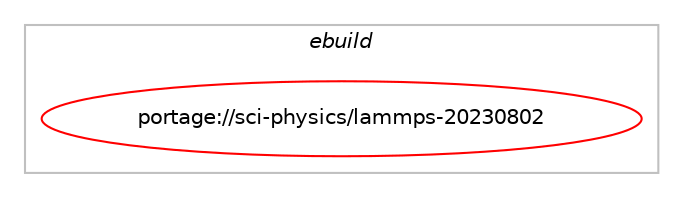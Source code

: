 digraph prolog {

# *************
# Graph options
# *************

newrank=true;
concentrate=true;
compound=true;
graph [rankdir=LR,fontname=Helvetica,fontsize=10,ranksep=1.5];#, ranksep=2.5, nodesep=0.2];
edge  [arrowhead=vee];
node  [fontname=Helvetica,fontsize=10];

# **********
# The ebuild
# **********

subgraph cluster_leftcol {
color=gray;
label=<<i>ebuild</i>>;
id [label="portage://sci-physics/lammps-20230802", color=red, width=4, href="../sci-physics/lammps-20230802.svg"];
}

# ****************
# The dependencies
# ****************

subgraph cluster_midcol {
color=gray;
label=<<i>dependencies</i>>;
subgraph cluster_compile {
fillcolor="#eeeeee";
style=filled;
label=<<i>compile</i>>;
# *** BEGIN UNKNOWN DEPENDENCY TYPE (TODO) ***
# id -> equal(use_conditional_group(positive,cuda,portage://sci-physics/lammps-20230802,[package_dependency(portage://sci-physics/lammps-20230802,install,no,dev-util,nvidia-cuda-toolkit,greaterequal,[4.2.9,,-r1,4.2.9-r1],any_same_slot,[])]))
# *** END UNKNOWN DEPENDENCY TYPE (TODO) ***

# *** BEGIN UNKNOWN DEPENDENCY TYPE (TODO) ***
# id -> equal(use_conditional_group(positive,hip,portage://sci-physics/lammps-20230802,[package_dependency(portage://sci-physics/lammps-20230802,install,no,dev-util,hip,none,[,,],any_same_slot,[])]))
# *** END UNKNOWN DEPENDENCY TYPE (TODO) ***

# *** BEGIN UNKNOWN DEPENDENCY TYPE (TODO) ***
# id -> equal(use_conditional_group(positive,mpi,portage://sci-physics/lammps-20230802,[package_dependency(portage://sci-physics/lammps-20230802,install,no,virtual,mpi,none,[,,],[],[]),package_dependency(portage://sci-physics/lammps-20230802,install,no,sci-libs,hdf5,none,[,,],any_same_slot,[use(enable(mpi),none)])]))
# *** END UNKNOWN DEPENDENCY TYPE (TODO) ***

# *** BEGIN UNKNOWN DEPENDENCY TYPE (TODO) ***
# id -> equal(use_conditional_group(positive,opencl,portage://sci-physics/lammps-20230802,[package_dependency(portage://sci-physics/lammps-20230802,install,no,virtual,opencl,none,[,,],[],[])]))
# *** END UNKNOWN DEPENDENCY TYPE (TODO) ***

# *** BEGIN UNKNOWN DEPENDENCY TYPE (TODO) ***
# id -> equal(use_conditional_group(positive,python,portage://sci-physics/lammps-20230802,[use_conditional_group(positive,python_targets_python3_10,portage://sci-physics/lammps-20230802,[package_dependency(portage://sci-physics/lammps-20230802,install,no,dev-lang,python,none,[,,],[slot(3.10)],[])]),use_conditional_group(positive,python_targets_python3_11,portage://sci-physics/lammps-20230802,[package_dependency(portage://sci-physics/lammps-20230802,install,no,dev-lang,python,none,[,,],[slot(3.11)],[])]),use_conditional_group(positive,python_targets_python3_12,portage://sci-physics/lammps-20230802,[package_dependency(portage://sci-physics/lammps-20230802,install,no,dev-lang,python,none,[,,],[slot(3.12)],[])])]))
# *** END UNKNOWN DEPENDENCY TYPE (TODO) ***

# *** BEGIN UNKNOWN DEPENDENCY TYPE (TODO) ***
# id -> equal(use_conditional_group(positive,test,portage://sci-physics/lammps-20230802,[package_dependency(portage://sci-physics/lammps-20230802,install,no,dev-cpp,gtest,none,[,,],[],[])]))
# *** END UNKNOWN DEPENDENCY TYPE (TODO) ***

# *** BEGIN UNKNOWN DEPENDENCY TYPE (TODO) ***
# id -> equal(package_dependency(portage://sci-physics/lammps-20230802,install,no,app-arch,gzip,none,[,,],[],[]))
# *** END UNKNOWN DEPENDENCY TYPE (TODO) ***

# *** BEGIN UNKNOWN DEPENDENCY TYPE (TODO) ***
# id -> equal(package_dependency(portage://sci-physics/lammps-20230802,install,no,dev-cpp,eigen,none,[,,],[slot(3)],[]))
# *** END UNKNOWN DEPENDENCY TYPE (TODO) ***

# *** BEGIN UNKNOWN DEPENDENCY TYPE (TODO) ***
# id -> equal(package_dependency(portage://sci-physics/lammps-20230802,install,no,media-libs,libpng,none,[,,],[slot(0)],[]))
# *** END UNKNOWN DEPENDENCY TYPE (TODO) ***

# *** BEGIN UNKNOWN DEPENDENCY TYPE (TODO) ***
# id -> equal(package_dependency(portage://sci-physics/lammps-20230802,install,no,sci-libs,fftw,none,[,,],[slot(3.0),equal],[]))
# *** END UNKNOWN DEPENDENCY TYPE (TODO) ***

# *** BEGIN UNKNOWN DEPENDENCY TYPE (TODO) ***
# id -> equal(package_dependency(portage://sci-physics/lammps-20230802,install,no,sci-libs,netcdf,none,[,,],any_same_slot,[]))
# *** END UNKNOWN DEPENDENCY TYPE (TODO) ***

# *** BEGIN UNKNOWN DEPENDENCY TYPE (TODO) ***
# id -> equal(package_dependency(portage://sci-physics/lammps-20230802,install,no,sci-libs,voro++,none,[,,],[],[]))
# *** END UNKNOWN DEPENDENCY TYPE (TODO) ***

# *** BEGIN UNKNOWN DEPENDENCY TYPE (TODO) ***
# id -> equal(package_dependency(portage://sci-physics/lammps-20230802,install,no,sys-libs,zlib,none,[,,],[],[]))
# *** END UNKNOWN DEPENDENCY TYPE (TODO) ***

# *** BEGIN UNKNOWN DEPENDENCY TYPE (TODO) ***
# id -> equal(package_dependency(portage://sci-physics/lammps-20230802,install,no,virtual,blas,none,[,,],[],[]))
# *** END UNKNOWN DEPENDENCY TYPE (TODO) ***

# *** BEGIN UNKNOWN DEPENDENCY TYPE (TODO) ***
# id -> equal(package_dependency(portage://sci-physics/lammps-20230802,install,no,virtual,fortran,none,[,,],[],[]))
# *** END UNKNOWN DEPENDENCY TYPE (TODO) ***

# *** BEGIN UNKNOWN DEPENDENCY TYPE (TODO) ***
# id -> equal(package_dependency(portage://sci-physics/lammps-20230802,install,no,virtual,lapack,none,[,,],[],[]))
# *** END UNKNOWN DEPENDENCY TYPE (TODO) ***

}
subgraph cluster_compileandrun {
fillcolor="#eeeeee";
style=filled;
label=<<i>compile and run</i>>;
}
subgraph cluster_run {
fillcolor="#eeeeee";
style=filled;
label=<<i>run</i>>;
# *** BEGIN UNKNOWN DEPENDENCY TYPE (TODO) ***
# id -> equal(use_conditional_group(positive,cuda,portage://sci-physics/lammps-20230802,[package_dependency(portage://sci-physics/lammps-20230802,run,no,dev-util,nvidia-cuda-toolkit,greaterequal,[4.2.9,,-r1,4.2.9-r1],any_same_slot,[])]))
# *** END UNKNOWN DEPENDENCY TYPE (TODO) ***

# *** BEGIN UNKNOWN DEPENDENCY TYPE (TODO) ***
# id -> equal(use_conditional_group(positive,hip,portage://sci-physics/lammps-20230802,[package_dependency(portage://sci-physics/lammps-20230802,run,no,dev-util,hip,none,[,,],any_same_slot,[])]))
# *** END UNKNOWN DEPENDENCY TYPE (TODO) ***

# *** BEGIN UNKNOWN DEPENDENCY TYPE (TODO) ***
# id -> equal(use_conditional_group(positive,mpi,portage://sci-physics/lammps-20230802,[package_dependency(portage://sci-physics/lammps-20230802,run,no,virtual,mpi,none,[,,],[],[]),package_dependency(portage://sci-physics/lammps-20230802,run,no,sci-libs,hdf5,none,[,,],any_same_slot,[use(enable(mpi),none)])]))
# *** END UNKNOWN DEPENDENCY TYPE (TODO) ***

# *** BEGIN UNKNOWN DEPENDENCY TYPE (TODO) ***
# id -> equal(use_conditional_group(positive,opencl,portage://sci-physics/lammps-20230802,[package_dependency(portage://sci-physics/lammps-20230802,run,no,virtual,opencl,none,[,,],[],[])]))
# *** END UNKNOWN DEPENDENCY TYPE (TODO) ***

# *** BEGIN UNKNOWN DEPENDENCY TYPE (TODO) ***
# id -> equal(use_conditional_group(positive,python,portage://sci-physics/lammps-20230802,[use_conditional_group(positive,python_targets_python3_10,portage://sci-physics/lammps-20230802,[package_dependency(portage://sci-physics/lammps-20230802,run,no,dev-lang,python,none,[,,],[slot(3.10)],[])]),use_conditional_group(positive,python_targets_python3_11,portage://sci-physics/lammps-20230802,[package_dependency(portage://sci-physics/lammps-20230802,run,no,dev-lang,python,none,[,,],[slot(3.11)],[])]),use_conditional_group(positive,python_targets_python3_12,portage://sci-physics/lammps-20230802,[package_dependency(portage://sci-physics/lammps-20230802,run,no,dev-lang,python,none,[,,],[slot(3.12)],[])])]))
# *** END UNKNOWN DEPENDENCY TYPE (TODO) ***

# *** BEGIN UNKNOWN DEPENDENCY TYPE (TODO) ***
# id -> equal(package_dependency(portage://sci-physics/lammps-20230802,run,no,app-arch,gzip,none,[,,],[],[]))
# *** END UNKNOWN DEPENDENCY TYPE (TODO) ***

# *** BEGIN UNKNOWN DEPENDENCY TYPE (TODO) ***
# id -> equal(package_dependency(portage://sci-physics/lammps-20230802,run,no,dev-cpp,eigen,none,[,,],[slot(3)],[]))
# *** END UNKNOWN DEPENDENCY TYPE (TODO) ***

# *** BEGIN UNKNOWN DEPENDENCY TYPE (TODO) ***
# id -> equal(package_dependency(portage://sci-physics/lammps-20230802,run,no,media-libs,libpng,none,[,,],[slot(0)],[]))
# *** END UNKNOWN DEPENDENCY TYPE (TODO) ***

# *** BEGIN UNKNOWN DEPENDENCY TYPE (TODO) ***
# id -> equal(package_dependency(portage://sci-physics/lammps-20230802,run,no,sci-libs,fftw,none,[,,],[slot(3.0),equal],[]))
# *** END UNKNOWN DEPENDENCY TYPE (TODO) ***

# *** BEGIN UNKNOWN DEPENDENCY TYPE (TODO) ***
# id -> equal(package_dependency(portage://sci-physics/lammps-20230802,run,no,sci-libs,netcdf,none,[,,],any_same_slot,[]))
# *** END UNKNOWN DEPENDENCY TYPE (TODO) ***

# *** BEGIN UNKNOWN DEPENDENCY TYPE (TODO) ***
# id -> equal(package_dependency(portage://sci-physics/lammps-20230802,run,no,sci-libs,voro++,none,[,,],[],[]))
# *** END UNKNOWN DEPENDENCY TYPE (TODO) ***

# *** BEGIN UNKNOWN DEPENDENCY TYPE (TODO) ***
# id -> equal(package_dependency(portage://sci-physics/lammps-20230802,run,no,sys-libs,zlib,none,[,,],[],[]))
# *** END UNKNOWN DEPENDENCY TYPE (TODO) ***

# *** BEGIN UNKNOWN DEPENDENCY TYPE (TODO) ***
# id -> equal(package_dependency(portage://sci-physics/lammps-20230802,run,no,virtual,blas,none,[,,],[],[]))
# *** END UNKNOWN DEPENDENCY TYPE (TODO) ***

# *** BEGIN UNKNOWN DEPENDENCY TYPE (TODO) ***
# id -> equal(package_dependency(portage://sci-physics/lammps-20230802,run,no,virtual,fortran,none,[,,],[],[]))
# *** END UNKNOWN DEPENDENCY TYPE (TODO) ***

# *** BEGIN UNKNOWN DEPENDENCY TYPE (TODO) ***
# id -> equal(package_dependency(portage://sci-physics/lammps-20230802,run,no,virtual,lapack,none,[,,],[],[]))
# *** END UNKNOWN DEPENDENCY TYPE (TODO) ***

}
}

# **************
# The candidates
# **************

subgraph cluster_choices {
rank=same;
color=gray;
label=<<i>candidates</i>>;

}

}
